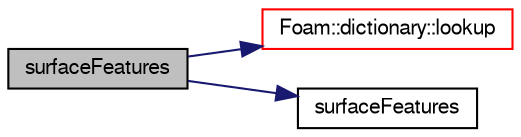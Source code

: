 digraph "surfaceFeatures"
{
  bgcolor="transparent";
  edge [fontname="FreeSans",fontsize="10",labelfontname="FreeSans",labelfontsize="10"];
  node [fontname="FreeSans",fontsize="10",shape=record];
  rankdir="LR";
  Node37 [label="surfaceFeatures",height=0.2,width=0.4,color="black", fillcolor="grey75", style="filled", fontcolor="black"];
  Node37 -> Node38 [color="midnightblue",fontsize="10",style="solid",fontname="FreeSans"];
  Node38 [label="Foam::dictionary::lookup",height=0.2,width=0.4,color="red",URL="$a26014.html#a6a0727fa523e48977e27348663def509",tooltip="Find and return an entry data stream. "];
  Node37 -> Node340 [color="midnightblue",fontsize="10",style="solid",fontname="FreeSans"];
  Node340 [label="surfaceFeatures",height=0.2,width=0.4,color="black",URL="$a25510.html#a1d250089d155faf127da07f5484f0370",tooltip="Construct from surface. "];
}
